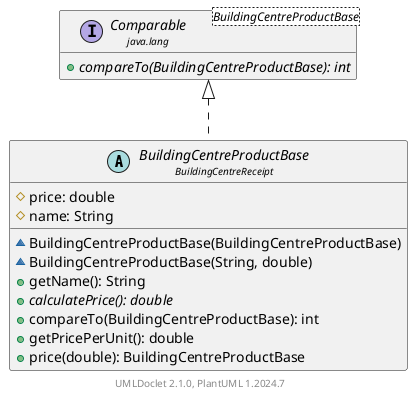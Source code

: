 @startuml
    set namespaceSeparator none
    hide empty fields
    hide empty methods

    abstract class "<size:14>BuildingCentreProductBase\n<size:10>BuildingCentreReceipt" as BuildingCentreReceipt.BuildingCentreProductBase [[BuildingCentreProductBase.html]] {
        #price: double
        #name: String
        ~BuildingCentreProductBase(BuildingCentreProductBase)
        ~BuildingCentreProductBase(String, double)
        +getName(): String
        {abstract} +calculatePrice(): double
        +compareTo(BuildingCentreProductBase): int
        +getPricePerUnit(): double
        +price(double): BuildingCentreProductBase
    }

    interface "<size:14>Comparable\n<size:10>java.lang" as java.lang.Comparable<BuildingCentreProductBase> {
        {abstract} +compareTo(BuildingCentreProductBase): int
    }

    java.lang.Comparable <|.. BuildingCentreReceipt.BuildingCentreProductBase

    center footer UMLDoclet 2.1.0, PlantUML %version()
@enduml
